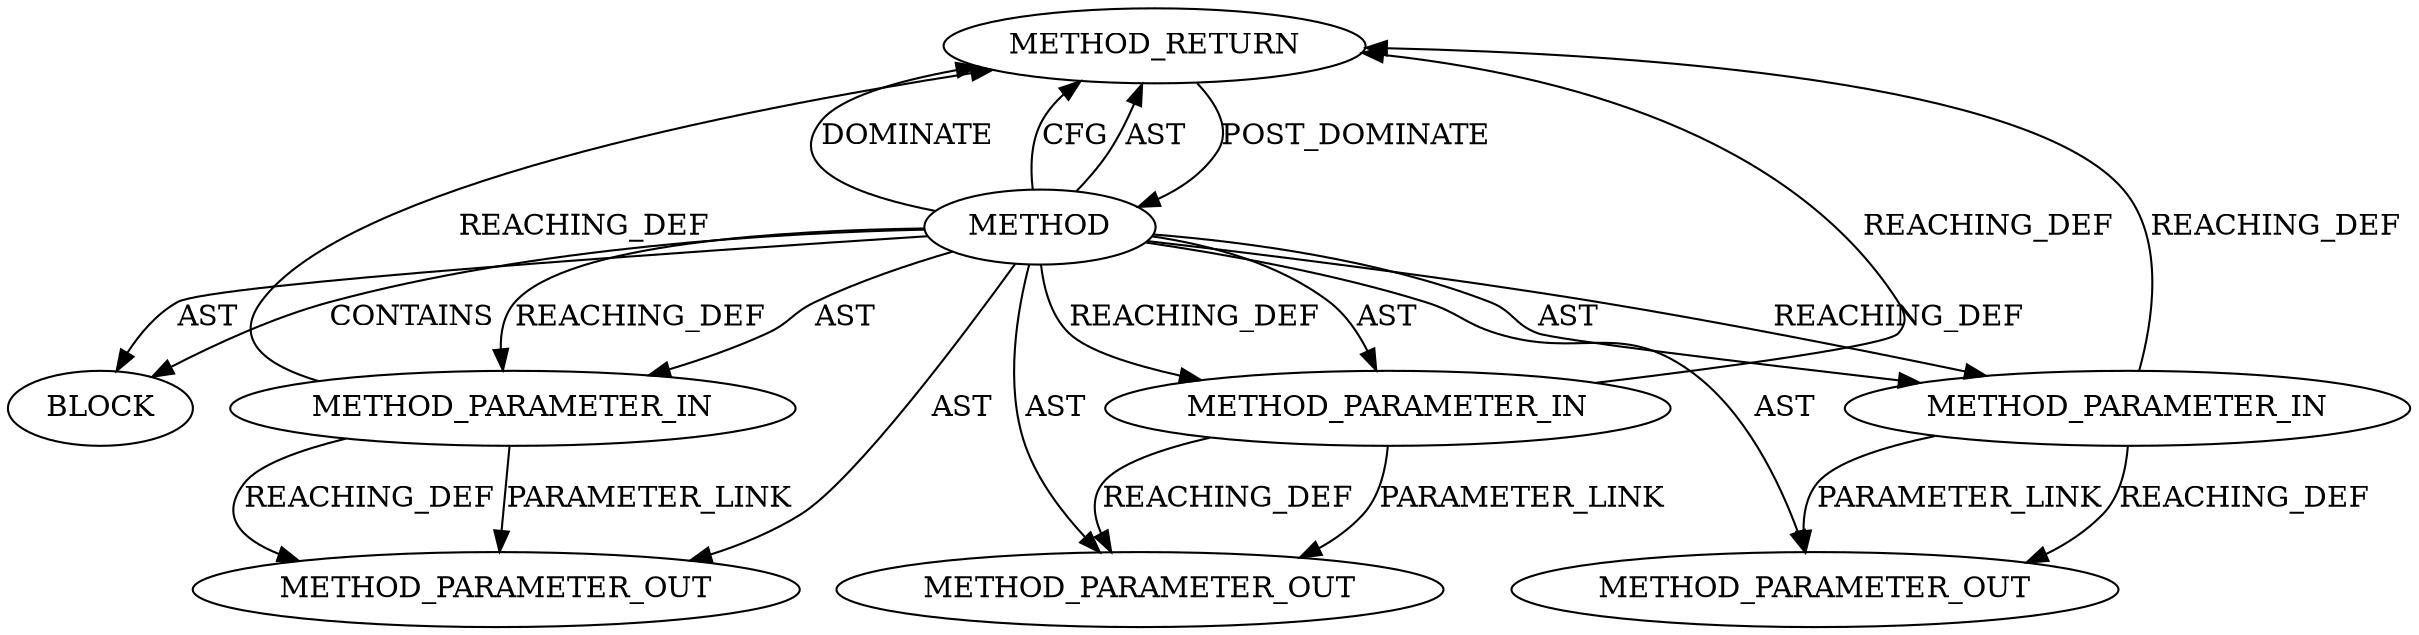 digraph {
  12826 [label=METHOD_RETURN ORDER=2 CODE="RET" TYPE_FULL_NAME="ANY" EVALUATION_STRATEGY="BY_VALUE"]
  13566 [label=METHOD_PARAMETER_OUT ORDER=2 CODE="p2" IS_VARIADIC=false TYPE_FULL_NAME="ANY" EVALUATION_STRATEGY="BY_VALUE" INDEX=2 NAME="p2"]
  13565 [label=METHOD_PARAMETER_OUT ORDER=1 CODE="p1" IS_VARIADIC=false TYPE_FULL_NAME="ANY" EVALUATION_STRATEGY="BY_VALUE" INDEX=1 NAME="p1"]
  12821 [label=METHOD AST_PARENT_TYPE="NAMESPACE_BLOCK" AST_PARENT_FULL_NAME="<global>" ORDER=0 CODE="<empty>" FULL_NAME="crypto_memneq" IS_EXTERNAL=true FILENAME="<empty>" SIGNATURE="" NAME="crypto_memneq"]
  12822 [label=METHOD_PARAMETER_IN ORDER=1 CODE="p1" IS_VARIADIC=false TYPE_FULL_NAME="ANY" EVALUATION_STRATEGY="BY_VALUE" INDEX=1 NAME="p1"]
  13567 [label=METHOD_PARAMETER_OUT ORDER=3 CODE="p3" IS_VARIADIC=false TYPE_FULL_NAME="ANY" EVALUATION_STRATEGY="BY_VALUE" INDEX=3 NAME="p3"]
  12824 [label=METHOD_PARAMETER_IN ORDER=3 CODE="p3" IS_VARIADIC=false TYPE_FULL_NAME="ANY" EVALUATION_STRATEGY="BY_VALUE" INDEX=3 NAME="p3"]
  12825 [label=BLOCK ORDER=1 ARGUMENT_INDEX=1 CODE="<empty>" TYPE_FULL_NAME="ANY"]
  12823 [label=METHOD_PARAMETER_IN ORDER=2 CODE="p2" IS_VARIADIC=false TYPE_FULL_NAME="ANY" EVALUATION_STRATEGY="BY_VALUE" INDEX=2 NAME="p2"]
  12821 -> 12824 [label=AST ]
  12821 -> 12823 [label=REACHING_DEF VARIABLE=""]
  12821 -> 12822 [label=AST ]
  12824 -> 13567 [label=PARAMETER_LINK ]
  12821 -> 12826 [label=DOMINATE ]
  12822 -> 13565 [label=PARAMETER_LINK ]
  12821 -> 12826 [label=CFG ]
  12821 -> 12825 [label=CONTAINS ]
  12821 -> 13565 [label=AST ]
  12823 -> 13566 [label=PARAMETER_LINK ]
  12821 -> 12822 [label=REACHING_DEF VARIABLE=""]
  12821 -> 12824 [label=REACHING_DEF VARIABLE=""]
  12826 -> 12821 [label=POST_DOMINATE ]
  12821 -> 12825 [label=AST ]
  12822 -> 12826 [label=REACHING_DEF VARIABLE="p1"]
  12823 -> 13566 [label=REACHING_DEF VARIABLE="p2"]
  12824 -> 12826 [label=REACHING_DEF VARIABLE="p3"]
  12821 -> 12826 [label=AST ]
  12823 -> 12826 [label=REACHING_DEF VARIABLE="p2"]
  12821 -> 12823 [label=AST ]
  12824 -> 13567 [label=REACHING_DEF VARIABLE="p3"]
  12821 -> 13567 [label=AST ]
  12822 -> 13565 [label=REACHING_DEF VARIABLE="p1"]
  12821 -> 13566 [label=AST ]
}
